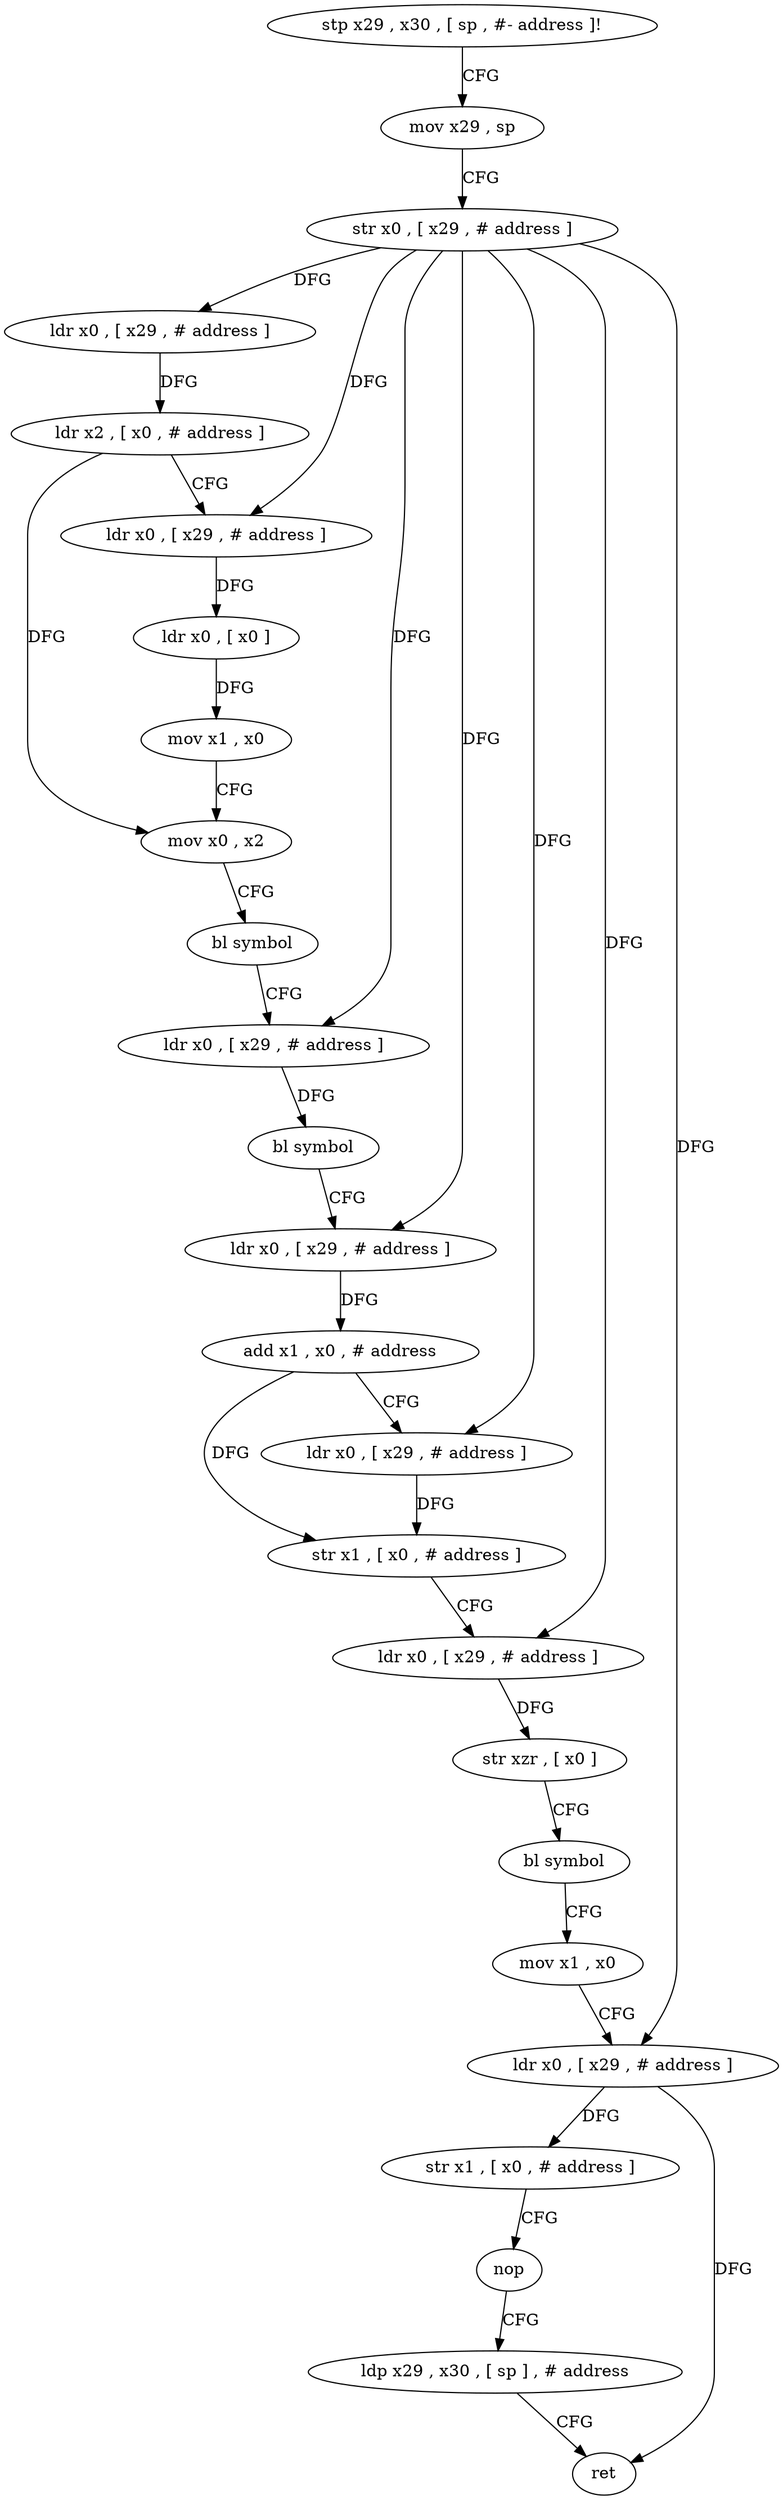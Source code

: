 digraph "func" {
"4450136" [label = "stp x29 , x30 , [ sp , #- address ]!" ]
"4450140" [label = "mov x29 , sp" ]
"4450144" [label = "str x0 , [ x29 , # address ]" ]
"4450148" [label = "ldr x0 , [ x29 , # address ]" ]
"4450152" [label = "ldr x2 , [ x0 , # address ]" ]
"4450156" [label = "ldr x0 , [ x29 , # address ]" ]
"4450160" [label = "ldr x0 , [ x0 ]" ]
"4450164" [label = "mov x1 , x0" ]
"4450168" [label = "mov x0 , x2" ]
"4450172" [label = "bl symbol" ]
"4450176" [label = "ldr x0 , [ x29 , # address ]" ]
"4450180" [label = "bl symbol" ]
"4450184" [label = "ldr x0 , [ x29 , # address ]" ]
"4450188" [label = "add x1 , x0 , # address" ]
"4450192" [label = "ldr x0 , [ x29 , # address ]" ]
"4450196" [label = "str x1 , [ x0 , # address ]" ]
"4450200" [label = "ldr x0 , [ x29 , # address ]" ]
"4450204" [label = "str xzr , [ x0 ]" ]
"4450208" [label = "bl symbol" ]
"4450212" [label = "mov x1 , x0" ]
"4450216" [label = "ldr x0 , [ x29 , # address ]" ]
"4450220" [label = "str x1 , [ x0 , # address ]" ]
"4450224" [label = "nop" ]
"4450228" [label = "ldp x29 , x30 , [ sp ] , # address" ]
"4450232" [label = "ret" ]
"4450136" -> "4450140" [ label = "CFG" ]
"4450140" -> "4450144" [ label = "CFG" ]
"4450144" -> "4450148" [ label = "DFG" ]
"4450144" -> "4450156" [ label = "DFG" ]
"4450144" -> "4450176" [ label = "DFG" ]
"4450144" -> "4450184" [ label = "DFG" ]
"4450144" -> "4450192" [ label = "DFG" ]
"4450144" -> "4450200" [ label = "DFG" ]
"4450144" -> "4450216" [ label = "DFG" ]
"4450148" -> "4450152" [ label = "DFG" ]
"4450152" -> "4450156" [ label = "CFG" ]
"4450152" -> "4450168" [ label = "DFG" ]
"4450156" -> "4450160" [ label = "DFG" ]
"4450160" -> "4450164" [ label = "DFG" ]
"4450164" -> "4450168" [ label = "CFG" ]
"4450168" -> "4450172" [ label = "CFG" ]
"4450172" -> "4450176" [ label = "CFG" ]
"4450176" -> "4450180" [ label = "DFG" ]
"4450180" -> "4450184" [ label = "CFG" ]
"4450184" -> "4450188" [ label = "DFG" ]
"4450188" -> "4450192" [ label = "CFG" ]
"4450188" -> "4450196" [ label = "DFG" ]
"4450192" -> "4450196" [ label = "DFG" ]
"4450196" -> "4450200" [ label = "CFG" ]
"4450200" -> "4450204" [ label = "DFG" ]
"4450204" -> "4450208" [ label = "CFG" ]
"4450208" -> "4450212" [ label = "CFG" ]
"4450212" -> "4450216" [ label = "CFG" ]
"4450216" -> "4450220" [ label = "DFG" ]
"4450216" -> "4450232" [ label = "DFG" ]
"4450220" -> "4450224" [ label = "CFG" ]
"4450224" -> "4450228" [ label = "CFG" ]
"4450228" -> "4450232" [ label = "CFG" ]
}
